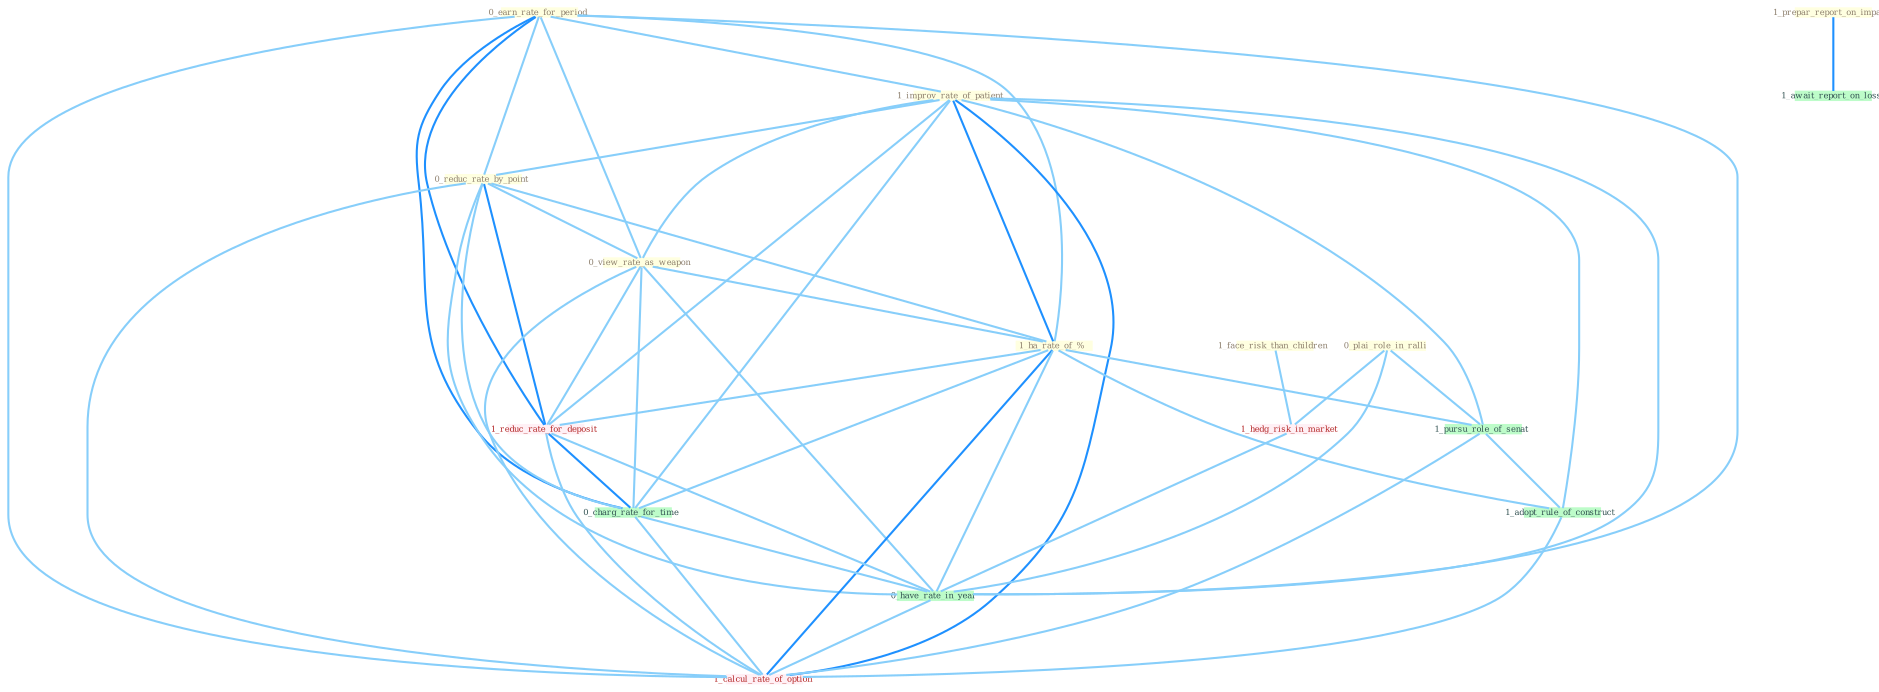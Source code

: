 Graph G{ 
    node
    [shape=polygon,style=filled,width=.5,height=.06,color="#BDFCC9",fixedsize=true,fontsize=4,
    fontcolor="#2f4f4f"];
    {node
    [color="#ffffe0", fontcolor="#8b7d6b"] "0_earn_rate_for_period " "1_improv_rate_of_patient " "1_prepar_report_on_impact " "0_reduc_rate_by_point " "0_view_rate_as_weapon " "1_ha_rate_of_% " "0_plai_role_in_ralli " "1_face_risk_than_children "}
{node [color="#fff0f5", fontcolor="#b22222"] "1_reduc_rate_for_deposit " "1_hedg_risk_in_market " "1_calcul_rate_of_option "}
edge [color="#B0E2FF"];

	"0_earn_rate_for_period " -- "1_improv_rate_of_patient " [w="1", color="#87cefa" ];
	"0_earn_rate_for_period " -- "0_reduc_rate_by_point " [w="1", color="#87cefa" ];
	"0_earn_rate_for_period " -- "0_view_rate_as_weapon " [w="1", color="#87cefa" ];
	"0_earn_rate_for_period " -- "1_ha_rate_of_% " [w="1", color="#87cefa" ];
	"0_earn_rate_for_period " -- "1_reduc_rate_for_deposit " [w="2", color="#1e90ff" , len=0.8];
	"0_earn_rate_for_period " -- "0_charg_rate_for_time " [w="2", color="#1e90ff" , len=0.8];
	"0_earn_rate_for_period " -- "0_have_rate_in_year " [w="1", color="#87cefa" ];
	"0_earn_rate_for_period " -- "1_calcul_rate_of_option " [w="1", color="#87cefa" ];
	"1_improv_rate_of_patient " -- "0_reduc_rate_by_point " [w="1", color="#87cefa" ];
	"1_improv_rate_of_patient " -- "0_view_rate_as_weapon " [w="1", color="#87cefa" ];
	"1_improv_rate_of_patient " -- "1_ha_rate_of_% " [w="2", color="#1e90ff" , len=0.8];
	"1_improv_rate_of_patient " -- "1_pursu_role_of_senat " [w="1", color="#87cefa" ];
	"1_improv_rate_of_patient " -- "1_reduc_rate_for_deposit " [w="1", color="#87cefa" ];
	"1_improv_rate_of_patient " -- "0_charg_rate_for_time " [w="1", color="#87cefa" ];
	"1_improv_rate_of_patient " -- "1_adopt_rule_of_construct " [w="1", color="#87cefa" ];
	"1_improv_rate_of_patient " -- "0_have_rate_in_year " [w="1", color="#87cefa" ];
	"1_improv_rate_of_patient " -- "1_calcul_rate_of_option " [w="2", color="#1e90ff" , len=0.8];
	"1_prepar_report_on_impact " -- "1_await_report_on_loss " [w="2", color="#1e90ff" , len=0.8];
	"0_reduc_rate_by_point " -- "0_view_rate_as_weapon " [w="1", color="#87cefa" ];
	"0_reduc_rate_by_point " -- "1_ha_rate_of_% " [w="1", color="#87cefa" ];
	"0_reduc_rate_by_point " -- "1_reduc_rate_for_deposit " [w="2", color="#1e90ff" , len=0.8];
	"0_reduc_rate_by_point " -- "0_charg_rate_for_time " [w="1", color="#87cefa" ];
	"0_reduc_rate_by_point " -- "0_have_rate_in_year " [w="1", color="#87cefa" ];
	"0_reduc_rate_by_point " -- "1_calcul_rate_of_option " [w="1", color="#87cefa" ];
	"0_view_rate_as_weapon " -- "1_ha_rate_of_% " [w="1", color="#87cefa" ];
	"0_view_rate_as_weapon " -- "1_reduc_rate_for_deposit " [w="1", color="#87cefa" ];
	"0_view_rate_as_weapon " -- "0_charg_rate_for_time " [w="1", color="#87cefa" ];
	"0_view_rate_as_weapon " -- "0_have_rate_in_year " [w="1", color="#87cefa" ];
	"0_view_rate_as_weapon " -- "1_calcul_rate_of_option " [w="1", color="#87cefa" ];
	"1_ha_rate_of_% " -- "1_pursu_role_of_senat " [w="1", color="#87cefa" ];
	"1_ha_rate_of_% " -- "1_reduc_rate_for_deposit " [w="1", color="#87cefa" ];
	"1_ha_rate_of_% " -- "0_charg_rate_for_time " [w="1", color="#87cefa" ];
	"1_ha_rate_of_% " -- "1_adopt_rule_of_construct " [w="1", color="#87cefa" ];
	"1_ha_rate_of_% " -- "0_have_rate_in_year " [w="1", color="#87cefa" ];
	"1_ha_rate_of_% " -- "1_calcul_rate_of_option " [w="2", color="#1e90ff" , len=0.8];
	"0_plai_role_in_ralli " -- "1_pursu_role_of_senat " [w="1", color="#87cefa" ];
	"0_plai_role_in_ralli " -- "1_hedg_risk_in_market " [w="1", color="#87cefa" ];
	"0_plai_role_in_ralli " -- "0_have_rate_in_year " [w="1", color="#87cefa" ];
	"1_face_risk_than_children " -- "1_hedg_risk_in_market " [w="1", color="#87cefa" ];
	"1_pursu_role_of_senat " -- "1_adopt_rule_of_construct " [w="1", color="#87cefa" ];
	"1_pursu_role_of_senat " -- "1_calcul_rate_of_option " [w="1", color="#87cefa" ];
	"1_reduc_rate_for_deposit " -- "0_charg_rate_for_time " [w="2", color="#1e90ff" , len=0.8];
	"1_reduc_rate_for_deposit " -- "0_have_rate_in_year " [w="1", color="#87cefa" ];
	"1_reduc_rate_for_deposit " -- "1_calcul_rate_of_option " [w="1", color="#87cefa" ];
	"0_charg_rate_for_time " -- "0_have_rate_in_year " [w="1", color="#87cefa" ];
	"0_charg_rate_for_time " -- "1_calcul_rate_of_option " [w="1", color="#87cefa" ];
	"1_adopt_rule_of_construct " -- "1_calcul_rate_of_option " [w="1", color="#87cefa" ];
	"1_hedg_risk_in_market " -- "0_have_rate_in_year " [w="1", color="#87cefa" ];
	"0_have_rate_in_year " -- "1_calcul_rate_of_option " [w="1", color="#87cefa" ];
}